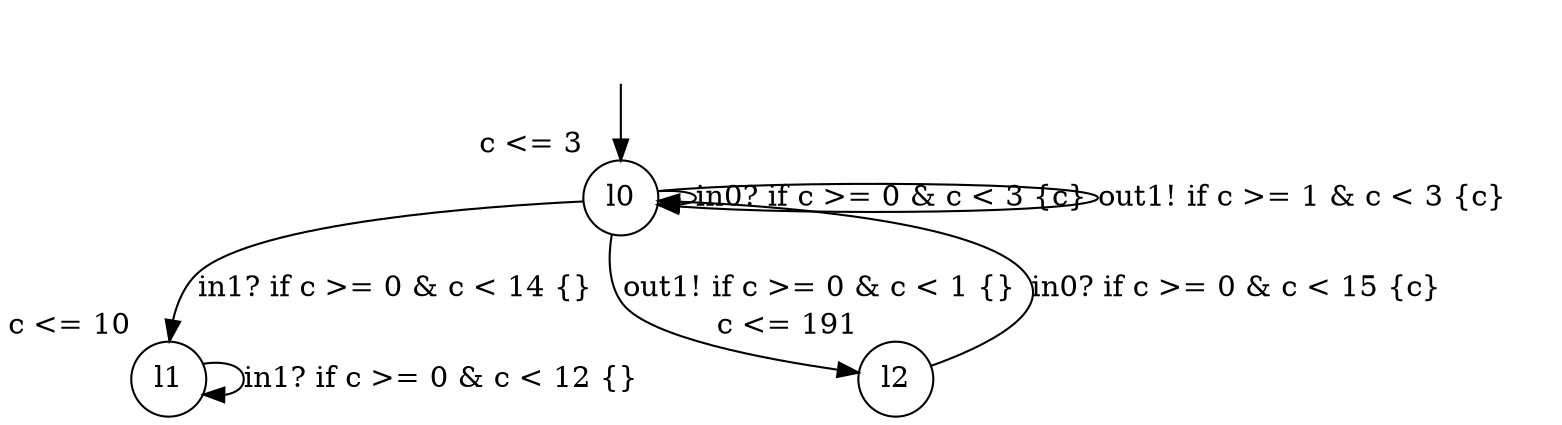 digraph g {
__start0 [label="" shape="none"];
l0 [shape="circle" margin=0 label="l0", xlabel="c <= 3"];
l1 [shape="circle" margin=0 label="l1", xlabel="c <= 10"];
l2 [shape="circle" margin=0 label="l2", xlabel="c <= 191"];
l0 -> l0 [label="in0? if c >= 0 & c < 3 {c} "];
l0 -> l1 [label="in1? if c >= 0 & c < 14 {} "];
l0 -> l0 [label="out1! if c >= 1 & c < 3 {c} "];
l0 -> l2 [label="out1! if c >= 0 & c < 1 {} "];
l1 -> l1 [label="in1? if c >= 0 & c < 12 {} "];
l2 -> l0 [label="in0? if c >= 0 & c < 15 {c} "];
__start0 -> l0;
}
